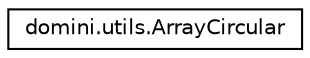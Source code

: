 digraph "Graphical Class Hierarchy"
{
  edge [fontname="Helvetica",fontsize="10",labelfontname="Helvetica",labelfontsize="10"];
  node [fontname="Helvetica",fontsize="10",shape=record];
  rankdir="LR";
  Node0 [label="domini.utils.ArrayCircular",height=0.2,width=0.4,color="black", fillcolor="white", style="filled",URL="$classdomini_1_1utils_1_1ArrayCircular.html",tooltip="Aquesta és la classe per a estructura de dades del algoritme LZSS. "];
}
